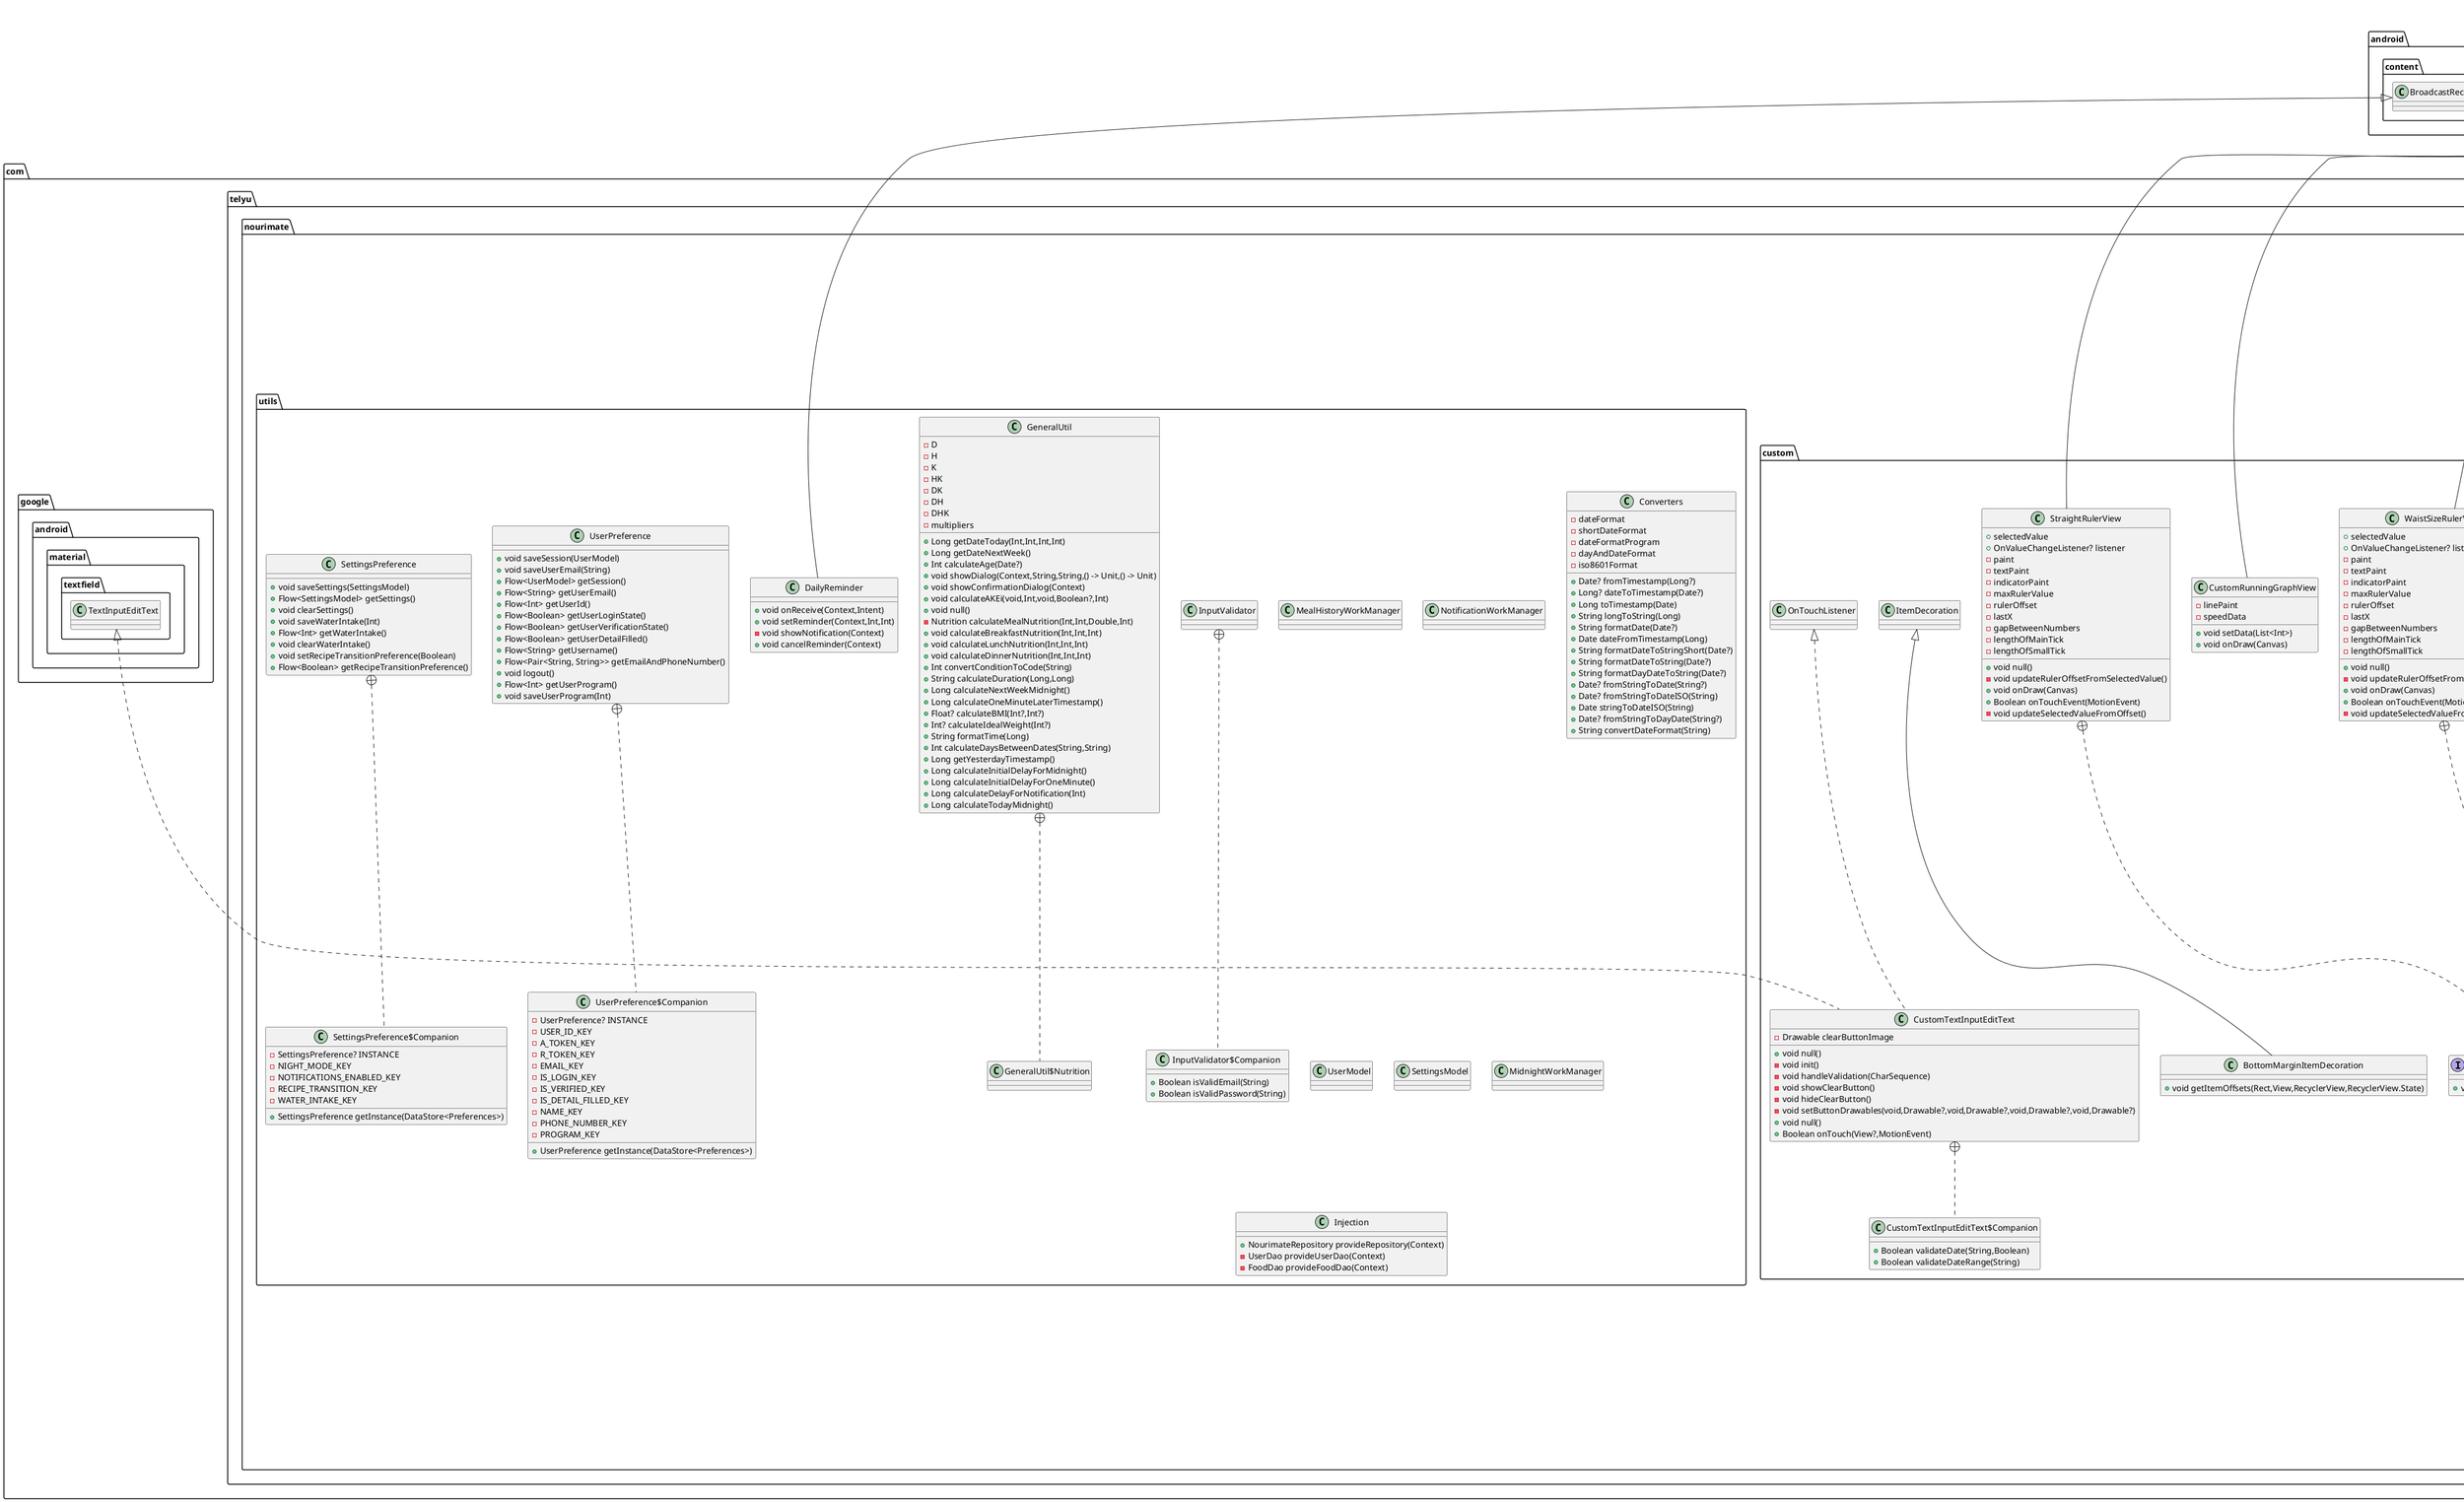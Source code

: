 @startuml
class com.telyu.nourimate.data.remote.response.SignupResponse {
}
class com.telyu.nourimate.utils.MealHistoryWorkManager {
}
class com.telyu.nourimate.fragments.ChangePasswordDialogFragment$Companion {
+ ChangePasswordDialogFragment newInstance()
}

class com.telyu.nourimate.fragments.ChangePasswordDialogFragment {
- FragmentChangePasswordDialogBinding? _binding
-  binding
+ View onCreateView(LayoutInflater,ViewGroup?,Bundle?)
+ void onStart()
- void setWidthPercent(Int)
+ void onDestroyView()
}


class com.telyu.nourimate.data.local.db.UserDatabase$Companion {
- UserDatabase? INSTANCE
+ UserDatabase getInstance(Context)
}


abstract class com.telyu.nourimate.data.local.db.UserDatabase {
+ UserDao userDao()
}

class com.telyu.nourimate.utils.NotificationWorkManager {
}
class com.telyu.nourimate.data.remote.response.GoogleSigninStep2Response {
}
class com.telyu.nourimate.viewmodels.EditProfileViewModel {
- LiveData<Int> userId
- LiveData<Detail> userDetails
- LiveData<Result<NourimateRepository.ListOfIds>> recommendationData
+ LiveData<List<Recommendation>> recommendationsLiveData
+ void null()
- void mapFetchedIdsToRecommendationEntity(void,List<Int>,void,List<Int>,void,List<Int>,void,Int)
+ void null()
+ void null()
+ void insertDetail(void,Int,void,Date?,void,Int,void,Int,void,Int,void,String,void,String,void,String,void,Float)
+ void null()
+ void insertRecommendations(List<Recommendation>)
+ void insertWeightTrack(void,Int,void,Int,void,Date?,void,Date?,void,Int,void,Int,void,Date)
+ void null()
+ void insertInitialWeightEntry(Int,Date)
+ void insertDetailToBackend(void,String,void,Int,void,Int,void,Int,void,String,void,String,void,String)
+ void null()
}


interface com.telyu.nourimate.custom.WaistSizeRulerView$OnValueChangeListener {
+ void onValueChanged(Float)
}

class com.telyu.nourimate.custom.WaistSizeRulerView {
+  selectedValue
+ OnValueChangeListener? listener
-  paint
-  textPaint
-  indicatorPaint
-  maxRulerValue
-  rulerOffset
-  lastX
-  gapBetweenNumbers
-  lengthOfMainTick
-  lengthOfSmallTick
+ void null()
- void updateRulerOffsetFromSelectedValue()
+ void onDraw(Canvas)
+ Boolean onTouchEvent(MotionEvent)
- void updateSelectedValueFromOffset()
}


class com.telyu.nourimate.fragments.InfoNutritionDialogFragment$Companion {
+ InfoNutritionDialogFragment newInstance(String,HomeFragment.UserNutritionStatus)
}

class com.telyu.nourimate.fragments.InfoNutritionDialogFragment {
- FragmentInfoNutritionDialogBinding? _binding
-  binding
+ View onCreateView(LayoutInflater,ViewGroup?,Bundle?)
+ void onStart()
- void displayNutrientMessages(String?,HomeFragment.UserNutritionStatus?)
- void setWidthPercent(Int)
+ void onDestroyView()
}


class com.telyu.nourimate.utils.InputValidator$Companion {
+ Boolean isValidEmail(String)
+ Boolean isValidPassword(String)
}

class com.telyu.nourimate.utils.InputValidator {
}
class com.telyu.nourimate.custom.MonthViewFragment {
- ((Int) -> Unit)? listener
- FragmentMonthViewBinding? _binding
-  binding
+ void setOnMonthSelectedListener((Int) -> Unit)
+ void onStart()
+ void onCreateView(void,LayoutInflater,ViewGroup?,void,Bundle?)
+ void null()
+ void onViewCreated(View,Bundle?)
+ void onDestroyView()
}


class com.telyu.nourimate.custom.CustomTextInputEditText$Companion {
+ Boolean validateDate(String,Boolean)
+ Boolean validateDateRange(String)
}

class com.telyu.nourimate.custom.CustomTextInputEditText {
- Drawable clearButtonImage
+ void null()
- void init()
- void handleValidation(CharSequence)
- void showClearButton()
- void hideClearButton()
- void setButtonDrawables(void,Drawable?,void,Drawable?,void,Drawable?,void,Drawable?)
+ void null()
+ Boolean onTouch(View?,MotionEvent)
}


class com.telyu.nourimate.viewmodels.VerificationViewModel {
+ void sendEmailVerification()
+ void sendPhoneVerification()
+ void verifyEmail(String)
+ void verifyPhone(String)
}

class com.telyu.nourimate.data.local.models.NutritionSum {
}
class com.telyu.nourimate.fragments.ProgramEmptyFragment {
- FragmentProgramEmptyBinding binding
+ View onCreateView(LayoutInflater,ViewGroup?,Bundle?)
+ void onViewCreated(View,Bundle?)
- void setStatusBarColor(Int)
}


class com.telyu.nourimate.viewmodels.ProfileViewModel {
-  userId
-  _username
+ LiveData<String> username
+ LiveData<Float> BMI
+ LiveData<String> profpic
+ void getUsername()
+ void onSignOutButtonClick()
+ void logout()
}


class com.telyu.nourimate.activities.RecipeDetailActivity {
- LayoutRecipeHomeBinding binding
- RecipeDetailViewModel viewModel
+ void onCreate(Bundle?)
- void initializeUI()
- void setStatusBarColor(Int)
- void fetchRecipeDetails(Int)
- RecipeDetailViewModel obtainViewModel(AppCompatActivity)
}


class com.telyu.nourimate.adapter.recipe.RecipeAdapter2 {
}
class com.telyu.nourimate.adapter.recipe.Recipe2ViewHolder {
}
class com.telyu.nourimate.adapter.recipe.Recipe2DiffCallback {
+ Boolean areItemsTheSame(CombinedRecipe,CombinedRecipe)
+ Boolean areContentsTheSame(CombinedRecipe,CombinedRecipe)
}

class com.telyu.nourimate.adapter.recipe.CombinedRecipe {
}
class com.telyu.nourimate.viewmodels.HomeViewModel {
-  _greetingMessage
+ LiveData<String> greetingMessage
-  _ongoingProgram
+ LiveData<String> ongoingProgram
+  sleepTime
+  wakeUpTime
-  _waterIntake
+ LiveData<Int> waterIntake
-  _currentGlass
+ LiveData<Int> currentGlass
-  usersId
+ LiveData<Pair<String, String>> userOngoingProgramAndMessage
+ LiveData<Float> userBMI
+ LiveData<Pair<Int?, Int?>> currentValues
+ LiveData<Pair<Int?, Int?>> idealValues
-  _selectedMealTime
+ LiveData<Int> selectedMealTime
-  _breakfastCalories
+ LiveData<Int> breakfastCalories
-  _lunchCalories
+ LiveData<Int> lunchCalories
-  _dinnerCalories
+ LiveData<Int> dinnerCalories
- LiveData<Detail> userDetails
-  _nutritionSums
+ LiveData<NutritionSum> nutritionSums
+ LiveData<List<Int>> maxNutritionLiveData
+ LiveData<List<Int>> caloriesPerMealtime
+  nutritionPercentage
-  _breakfastCount
+ LiveData<Int> breakfastCount
-  _lunchCount
+ LiveData<Int> lunchCount
-  _dinnerCount
+ LiveData<Int> dinnerCount
-  userId
-  _username
+ LiveData<String> username
+ LiveData<String> profpic
+ void addWater(Int)
+ void setCurrentGlass(Int)
- void updateGreetingMessage()
+ void selectMealTime(Int)
+ LiveData<List<Recipe>> getSelectedRecipesByMealType(Int)
+ void getCaloriesByMealType(Int)
+ void getNutritionSums()
+ void getSelectedRecipeCountUsingMealType(Int)
+ void addRecipeToMealHistory()
+ void getUsername()
+ void deselectSelectedRecipes()
}


abstract class com.telyu.nourimate.adapter.history.RecipeHistoryAdapter$BaseViewHolder {
}
class com.telyu.nourimate.adapter.history.RecipeHistoryAdapter$ParentViewHolder {
+ void bind(RecipeHistoryData)
}

class com.telyu.nourimate.adapter.history.RecipeHistoryAdapter$ChildViewHolder {
+ void bind(RecipeHistoryData)
}

class com.telyu.nourimate.adapter.history.RecipeHistoryAdapter$Companion {
-  viewTypeParent
-  viewTypeChildren
}

class com.telyu.nourimate.adapter.history.RecipeHistoryAdapter {
+ Int getItemViewType(Int)
+ BaseViewHolder onCreateViewHolder(ViewGroup,Int)
+ void null()
+ void onBindViewHolder(BaseViewHolder,Int)
+ void null()
}

class com.telyu.nourimate.adapter.history.DiffUtilCallback {
+ void areItemsTheSame(void,RecipeHistoryData,void,RecipeHistoryData)
+ void null()
+ void areContentsTheSame(void,RecipeHistoryData,void,RecipeHistoryData)
}

class com.telyu.nourimate.fragments.RecipeFragment {
- FragmentRecipeBinding binding
-  weeklyRecipeAdapter
- RecipeAdapter2 breakfastRecipeAdapter
- RecipeAdapter2 lunchRecipeAdapter
- RecipeAdapter2 dinnerRecipeAdapter
-  isRecipesForSearchInserted
-  viewModel
+ void onCreateView(void,LayoutInflater,ViewGroup?,void,Bundle?)
+ void null()
+ void onViewCreated(View,Bundle?)
- void setupFoodMessageVisibility()
- void animateAddToCart(View,String)
- void setStatusBarColor(Int)
- void setupRecyclerViewAdapter()
- void toggleSelection(CombinedRecipe)
- void setupRecyclerView()
- void selectMealType()
- void selectMealTime()
- void updateRecyclerViewVisibility(String)
- void showDailyRecyclerViewsBasedOnMealType()
- void hideAllDailyRecyclerViews()
- void showPopupMenu()
- void setupSearchBarAndSearchView()
- void setupDraggableSelectedItem()
- void displayUserNameAndProfpic()
- String truncateUserName(String,Int,Int)
- void displayImage()
- void createRecommendationsForAllRecipes()
}


class com.telyu.nourimate.custom.CustomRunningGraphView {
-  linePaint
-  speedData
+ void setData(List<Int>)
+ void onDraw(Canvas)
}


interface com.telyu.nourimate.data.local.dao.FoodDao {
+ List<Recipe> getRecipeByName(String)
+ void insertRecipe(Recipe)
+ void insertRecommendation(Recommendation)
+ void insertRecommendations(List<Recommendation>)
+ void insertRecipeHistory(RecipeHistory)
+ void insertRecipeHistories(List<RecipeHistory>)
+ LiveData<List<Recipe>> getRecipesByMealType(Int,Int)
+ LiveData<List<Recipe>> getAllRecipesByMealType(Int)
+ LiveData<List<Recipe>> getAllRecipes()
+ Recommendation? getRecommendationByRecipeAndMealId(Int,Int)
+ LiveData<List<Recommendation>> getRecommendationsByMealIdSortedAscending(Int,Int)
+ LiveData<List<Recommendation>> getAllRecommendationByDate()
+ LiveData<List<Int>> getAllSelectedRecommendationIdsByMealId(Int)
+ LiveData<List<Int>> getAllConfirmedRecommendationIdsByMealId(Int)
+ LiveData<List<Recipe>> getRecipesByRecommendationIds(List<Int>)
+ void updateRecommendation(Recommendation)
+ void getRecommendationByRecipeIdAndMealType(void,Int,void,Int)
+ LiveData<Int> getSelectedRecipeCount()
+ LiveData<Int> getSelectedRecipeCountByMealType(Int)
+ LiveData<List<String>> getAllRecipeNames()
+ Int? getRecipeIdByName(String)
+ Int getTotalCaloriesByMealType(Int,Int)
+ Int getSelectedRecipeCountUsingMealType(Int,Int)
+ NutritionSum getNutritionSums(Int)
+ NutritionSum getNutritionSumsInBasketAndHomePerMealType(Int)
+ void updateSelectedRecommendationsPerMealType(Int)
+ void changeRecommendationFromConsumedToExpired()
+ LiveData<List<Recipe>> getConsumedRecipesByMealType(Int)
+ LiveData<List<RecipeHistory>> getRecipeHistorySortedAscending(Int)
+ List<RecipeHistory> getRecipeHistoryById(Int)
+ Int getTotalCaloriesByMealTypeHistory(Int,Int)
+ NutritionSum getNutritionSumsForHistory(Int)
+ LiveData<List<Recipe>> getSelectedRecipesByMealType(Int)
+ Recipe getRecipeDetailByRecipeId(Int)
+ List<Recipe> getAllRecipe()
+ List<Recommendation> getAllInactiveRecommendations()
+ List<Int> getRecipeIdsByMealType(Int)
+ Recommendation? getRecommendationById(Int)
+ LiveData<List<Recommendation>> getRecommendationsByUserId(Int)
+ List<Recipe> getRecipesByNameAndMealType(String,Int)
+ List<Recommendation> getRecommendationsByMealId(Int)
+ List<Int> getAllSelectedRecipeIds()
+ void deselectSelectedRecipes()
+ Int checkIfRecipeDatabaseIsFilled()
+ Int checkIfRecommendationDatabaseIsFilled()
+ void deleteRecipeHistories()
+ void deleteCurrentRecommendations(Int)
+ void deleteMealHistoriesById(Int)
}

class com.telyu.nourimate.data.remote.response.GetUserDetailResponse {
}
class DialogUtils {
+ void setWidthPercent(Int)
+ void setFullScreen()
}

class com.telyu.nourimate.fragments.LogoutDialogFragment {
- FragmentLogoutDialogBinding? _binding
-  binding
-  viewModel
+ Dialog onCreateDialog(Bundle?)
+ void onStart()
- void setWidthPercent(Int)
+ void onDestroyView()
}


class com.telyu.nourimate.utils.GeneralUtil$Nutrition {
}
class com.telyu.nourimate.utils.GeneralUtil {
-  D
-  H
-  K
-  HK
-  DK
-  DH
-  DHK
-  multipliers
+ Long getDateToday(Int,Int,Int,Int)
+ Long getDateNextWeek()
+ Int calculateAge(Date?)
+ void showDialog(Context,String,String,() -> Unit,() -> Unit)
+ void showConfirmationDialog(Context)
+ void calculateAKEi(void,Int,void,Boolean?,Int)
+ void null()
- Nutrition calculateMealNutrition(Int,Int,Double,Int)
+ void calculateBreakfastNutrition(Int,Int,Int)
+ void calculateLunchNutrition(Int,Int,Int)
+ void calculateDinnerNutrition(Int,Int,Int)
+ Int convertConditionToCode(String)
+ String calculateDuration(Long,Long)
+ Long calculateNextWeekMidnight()
+ Long calculateOneMinuteLaterTimestamp()
+ Float? calculateBMI(Int?,Int?)
+ Int? calculateIdealWeight(Int?)
+ String formatTime(Long)
+ Int calculateDaysBetweenDates(String,String)
+ Long getYesterdayTimestamp()
+ Long calculateInitialDelayForMidnight()
+ Long calculateInitialDelayForOneMinute()
+ Long calculateDelayForNotification(Int)
+ Long calculateTodayMidnight()
}


class com.telyu.nourimate.custom.RecipeDialogMeal {
- PopupLayoutMealBinding binding
-  recipeAdapter
+ Int selectedMeal
-  viewModel
+ void onCreateView(void,LayoutInflater,void,ViewGroup?,void,Bundle?)
+ void null()
+ void onActivityCreated(Bundle?)
+ void onViewCreated(View,Bundle?)
+ void dialogOnAddClick(Recipe)
- void getRecipeCountByMealType(Int)
- void setMealType(Int)
- void showThirdDialog(Int)
- void observeIfNutritionExceeds()
- void showMealSelectConfirmationDialog()
- void showNutritionExceededDialog(Context)
}


class com.telyu.nourimate.data.local.models.Profpic {
}
class com.telyu.nourimate.fragments.MealHistoryFragment {
- FragmentMealHistoryBinding binding
-  adapter
-  viewModel
+ View onCreateView(LayoutInflater,ViewGroup?,Bundle?)
+ void onViewCreated(View,Bundle?)
- void setStatusBarColor(Int)
- void setupRecyclerView()
- void setupProgramNameAndDate()
}


class com.telyu.nourimate.activities.ForgotPassword1Activity {
- ActivityForgotPassword1Binding binding
- ForgotPasswordViewModel viewModel
+ void onCreate(Bundle?)
- void setStatusBarColor(Int)
- void setupButton()
- void setupTextWatchers()
- void checkAllInputsValid()
- void disableNextButton()
- void enableNextButton()
- void openForgotPasswordPage()
- void openChangePasswordPage()
- ForgotPasswordViewModel obtainViewModel(AppCompatActivity)
}


class com.telyu.nourimate.custom.RecipeDialog {
- PopupLayoutBinding binding
-  viewModel
+ void onCreateView(void,LayoutInflater,void,ViewGroup?,void,Bundle?)
+ void null()
+ void onViewCreated(View,Bundle?)
+ void onActivityCreated(Bundle?)
- void getRecipeCount()
- void setupMealButtons()
- void showSecondDialog(Int)
}


class com.telyu.nourimate.custom.WeightChartView {
-  linePaint
-  strokePaint
-  fillPaint
-  textPaint
-  datePaint
-  lineBluePaint
-  textBackgroundPaint
-  path
-  horizontalPadding
-  verticalPadding
-  weights
-  dates
+ void setWeights(List<Int>)
+ void setDates(List<String>)
+ void onDraw(Canvas)
- void prepareAndDrawPath(Canvas)
- void drawInteractiveElements(Canvas)
}


class com.telyu.nourimate.viewmodels.AccountViewModel {
+ LiveData<Pair<String, String>> emailAndPhoneNumber
}

class com.telyu.nourimate.data.local.models.Recipe {
}
class com.telyu.nourimate.adapter.date.DateAdapter {
}
class com.telyu.nourimate.adapter.date.ViewHolder {
+ View root
}

interface com.telyu.nourimate.custom.CustomDatePickerFragment$DatePickerDialogListener {
+ void onDateSet(Int,Int,Int)
}

class com.telyu.nourimate.custom.CustomDatePickerFragment {
- FragmentCustomDatePickerBinding? _binding
-  binding
- DatePickerDialogListener? listener
-  monthsArray
- Int displayedMonth
- Int displayedYear
- Int selectedYear
- Int selectedMonth
- Int selectedDayOfMonth
-  dates
+ void setDatePickerDialogListener(DatePickerDialogListener)
+ void onCreateView(void,LayoutInflater,ViewGroup?,void,Bundle?)
+ void null()
+ void onStart()
+ void onResume()
- void setInitialDateTo20YearsAgo()
- void updateCalendar(Int,Int)
- void setDateTo20YearsAgo()
- Int calculateAge(Date)
- void navigateMonth(Int)
- void changeYear(Int)
+ List<DateItem> generateDatesForMonth(Int,Int)
+ void onDestroyView()
}


interface com.telyu.nourimate.data.remote.retrofit.ApiService {
+ void signup(void)
+ void signin(void)
+ void googleSigninToken(void)
+ void sendGoogleSigninVerification(void)
+ void sendEmailVerification(void)
+ void verifyEmail(void)
+ void sendPhoneVerification(void)
+ void verifyPhone(void)
+ void sendForgotPassword(void)
+ void resetPassword(void)
+ void changePassword(void)
+ void changePhoneNumber(void)
+ GetUserDetailResponse getDetailUser(Int)
+ void insertDetailUser(void)
+ void createNewProgram(void)
+ List<GetAllUserProgramResponse> getAllUserProgram()
+ void createNewMealHistory(void)
+ GetAllUserMealHistoryResponse getAllUserMealHistory()
+ void createNewHistory(void)
+ GetAllHistoryResponse getAllUserHistory()
}

class com.telyu.nourimate.data.remote.retrofit.SignupRequest {
}
class com.telyu.nourimate.data.remote.retrofit.SigninRequest {
}
class com.telyu.nourimate.data.remote.retrofit.SendEmailVerificationRequest {
}
class com.telyu.nourimate.data.remote.retrofit.EmailVerificationRequest {
}
class com.telyu.nourimate.data.remote.retrofit.SendPhoneVerificationRequest {
}
class com.telyu.nourimate.data.remote.retrofit.PhoneVerificationRequest {
}
class com.telyu.nourimate.data.remote.retrofit.InsertDetailUserRequest {
}
class com.telyu.nourimate.data.remote.retrofit.SendForgotPasswordRequest {
}
class com.telyu.nourimate.data.remote.retrofit.ResetPasswordRequest {
}
class com.telyu.nourimate.data.remote.retrofit.ChangePasswordRequest {
}
class com.telyu.nourimate.data.remote.retrofit.GoogleSigninTokenRequest {
}
class com.telyu.nourimate.data.remote.retrofit.SendGoogleSigninVerificationRequest {
}
class com.telyu.nourimate.data.remote.retrofit.ChangePhoneNumberRequest {
}
class com.telyu.nourimate.data.remote.retrofit.CreateNewProgramRequest {
}
class com.telyu.nourimate.data.remote.retrofit.CreateNewMealHistoryRequest {
}
class com.telyu.nourimate.data.remote.retrofit.CreateNewHistoryRequest {
}
class com.telyu.nourimate.viewmodels.LoginViewModel {
+ LiveData<Boolean> isUserVerified
+ LiveData<Boolean> isDetailFilled
+ void loginBackend(String,String)
+ void checkUserExists()
+ void checkWeightTrackExists()
+ void checkMealHistoryExists()
+ void checkHistoryExists()
+ void saveSession(UserModel)
+ void googleSignIn(String)
+ void logout()
}


interface com.telyu.nourimate.custom.WeightRulerView$OnValueChangeListener {
+ void onValueChanged(Float)
}

class com.telyu.nourimate.custom.WeightRulerView {
+  selectedValue
+ OnValueChangeListener? listener
-  paint
-  textPaint
-  indicatorPaint
-  maxRulerValue
-  rulerOffset
-  lastX
-  gapBetweenNumbers
-  lengthOfMainTick
-  lengthOfSmallTick
+ void null()
- void updateRulerOffsetFromSelectedValue()
+ void onDraw(Canvas)
+ Boolean onTouchEvent(MotionEvent)
- void updateSelectedValueFromOffset()
}


interface com.telyu.nourimate.custom.CustomDateStartProgramFragment$DateStartProgramDialogListener {
+ void onDateSet(Int,Int,Int)
}

class com.telyu.nourimate.custom.CustomDateStartProgramFragment {
- FragmentCustomDateStartProgramBinding? _binding
-  binding
- DateStartProgramDialogListener? listener
-  monthsArray
- Int displayedMonth
- Int displayedYear
- Int selectedYear
- Int selectedMonth
- Int selectedDayOfMonth
-  dates
+ void setDateStartProgramDialogListener(DateStartProgramDialogListener)
+ void onCreateView(void,LayoutInflater,ViewGroup?,void,Bundle?)
+ void null()
+ void onStart()
+ void onResume()
- void updateCalendar(Int,Int)
- void navigateMonth(Int)
- void changeYear(Int)
+ void onDateSelected(Int,Int,Int)
+ List<DateItem> generateDatesForMonth(Int,Int)
+ void onDestroyView()
}


class com.telyu.nourimate.data.local.models.RecommendationRecipe$RecipeItem {
}
class com.telyu.nourimate.data.local.models.RecommendationRecipe$RecommendationItem {
}
class com.telyu.nourimate.data.local.models.RecommendationRecipe {
}
class com.telyu.nourimate.data.remote.response.InsertUserDetailResponse {
}
class com.telyu.nourimate.utils.Converters {
-  dateFormat
-  shortDateFormat
-  dateFormatProgram
-  dayAndDateFormat
-  iso8601Format
+ Date? fromTimestamp(Long?)
+ Long? dateToTimestamp(Date?)
+ Long toTimestamp(Date)
+ String longToString(Long)
+ String formatDate(Date?)
+ Date dateFromTimestamp(Long)
+ String formatDateToStringShort(Date?)
+ String formatDateToString(Date?)
+ String formatDayDateToString(Date?)
+ Date? fromStringToDate(String?)
+ Date? fromStringToDateISO(String)
+ Date stringToDateISO(String)
+ Date? fromStringToDayDate(String?)
+ String convertDateFormat(String)
}


class com.telyu.nourimate.fragments.ChangePasswordProfileFragment$Companion {
+ ChangePasswordProfileFragment newInstance()
}

class com.telyu.nourimate.fragments.ChangePasswordProfileFragment {
- FragmentChangePasswordProfileBinding? _binding
-  binding
-  viewModel
+ View onCreateView(LayoutInflater,ViewGroup?,Bundle?)
- void changePhoneNumber()
+ void onStart()
- void setWidthPercent(Int)
+ void onDestroyView()
- void showLoading(Boolean)
}


class com.telyu.nourimate.custom.DateItem {
}
class com.telyu.nourimate.activities.DebugActivity {
-  detailAlvin
-  detailRatika
-  detailRionov
-  mealHistoryAlvin
-  mealHistoryRatika
-  mealHistoryRionov
-  historyAlvin
-  historyRatika
-  historyRionov
-  programAlvin
-  programRatika
-  programRionov
-  grafikAlvin
-  grafikRatika
-  grafikRionov
+ void onCreate(Bundle?)
}


class com.telyu.nourimate.activities.EditProfileActivity {
- ActivityEditProfileBinding binding
- EditProfileViewModel viewModel
+ void onCreate(Bundle?)
- void setStatusBarColor(Int)
- void insertUserDetailsToLocalAndBackend()
- void insertProgram()
- void fetchDataFromMachineLearning()
- void showDatePickerDialog()
- void showDateRangePicker()
- String formatDate(Date)
- void showWeightRulerPickerDialog(Float)
- void showStraightRulerPickerDialog(Float)
- void showWaistRulerPickerDialog(Float)
- void showAllergiesDialog()
- void showDiseasesDialog()
- void setupClickListeners()
- void setClickListener(EditText,() -> Unit)
- void setupSpinner()
- void enableSelectButtonIfReady()
- EditProfileViewModel obtainViewModel(AppCompatActivity)
}


class com.telyu.nourimate.data.remote.response.GoogleSigninStep1Response {
}
class com.telyu.nourimate.data.local.models.SleepSegmentEventEntity {
}
class com.telyu.nourimate.activities.VerificationCode2Activity {
- ActivityVerificationCode2Binding binding
- VerificationViewModel viewModel
+ void onCreate(Bundle?)
- void setStatusBarColor(Int)
- void navigateToProfile()
- void navigateToNavBar()
- void openVerification1Page()
- void navigateToPasswordPopupPage()
- void showLoading(Boolean)
- VerificationViewModel obtainViewModel(AppCompatActivity)
}


class com.telyu.nourimate.fragments.ProgramFilledFragment {
- FragmentProgramFilledBinding binding
-  viewModel
+ View onCreateView(LayoutInflater,ViewGroup?,Bundle?)
- void setStatusBarColor(Int)
+ void onViewCreated(View,Bundle?)
- void setupMealHistoryObservationForBackend(Context)
- void setupMealHistory()
- void setMealClickListener(View,Int)
- void displayMealHistoryFragment()
- void setupMealtimeCalories()
- void setupCurrentAndStartWeight()
- void setupStartingWeight()
- void setupInputCurrentWeight()
- void setupInputCurrentWeightButton()
- void showWeightLimitDialog()
- void setupWeightEntryObservation()
- void setupWeeklyWeightInput()
- void startCountdown(Long)
- void showWeightRulerPickerDialog(Float)
}


class com.telyu.nourimate.viewmodels.SettingViewModel {
+ void saveSettingsPreferences(SettingsModel)
+ Flow<SettingsModel> getSettingsPreferences()
}

class com.telyu.nourimate.fragments.HistoryFragment {
- FragmentHistoryBinding binding
-  adapter
-  viewModel
+ void onCreateView(void,LayoutInflater,ViewGroup?,void,Bundle?)
+ void null()
+ void onViewCreated(View,Bundle?)
- void setStatusBarColor(Int)
- void setupRecyclerView()
}


class com.telyu.nourimate.utils.DailyReminder {
+ void onReceive(Context,Intent)
+ void setReminder(Context,Int,Int)
- void showNotification(Context)
+ void cancelReminder(Context)
}

class com.telyu.nourimate.fragments.FaqFragment {
- FragmentFaqBinding? _binding
-  binding
+ void onCreateView(void,LayoutInflater,ViewGroup?,void,Bundle?)
+ void null()
+ void onViewCreated(View,Bundle?)
- void setStatusBarColor(Int)
+ void onDestroyView()
}


class com.telyu.nourimate.data.local.models.RecipeHistory {
}
class com.telyu.nourimate.fragments.ProfileFragment$Companion {
-  REQUEST_IMAGE_CAPTURE
-  REQUEST_PICK_IMAGE
+  EDIT_PROFILE_PIC_REQUEST
}

class com.telyu.nourimate.fragments.ProfileFragment {
- FragmentProfileBinding binding
-  continueAnimating
-  viewModel
+ void onCreateView(void,LayoutInflater,ViewGroup?,void,Bundle?)
+ void null()
+ void onViewCreated(View,Bundle?)
- void setStatusBarColor(Int)
- void showImageSourceDialog()
- void launchCamera()
- void launchGallery()
+ void onActivityResult(Int,Int,Intent?)
- void openEditProfpicActivity(Uri)
- void showLogoutConfirmationDialog()
- Int getBmiBackgroundResource(Int)
- void mapBMIAndName()
- String truncateUserName(String,Int,Int)
- void displayImage()
- void setupButtons()
+ void simulateButtonClickAnimation()
}


class com.telyu.nourimate.data.remote.response.RecommendationResponse {
}
class com.telyu.nourimate.data.remote.response.MakanMalamItem {
}
class com.telyu.nourimate.data.remote.response.MakanSiangItem {
}
class com.telyu.nourimate.data.remote.response.SarapanItem {
}
abstract class com.telyu.nourimate.adapter.recipe.RecommendationRecipeAdapter$BaseViewHolder {
}
class com.telyu.nourimate.adapter.recipe.RecommendationRecipeAdapter$ParentViewHolder {
+ void bind(RecommendationRecipe)
}

class com.telyu.nourimate.adapter.recipe.RecommendationRecipeAdapter$ChildViewHolder {
+ void bind(RecommendationRecipe)
}

class com.telyu.nourimate.adapter.recipe.RecommendationRecipeAdapter$Companion {
-  viewTypeParent
-  viewTypeChildren
}

class com.telyu.nourimate.adapter.recipe.RecommendationRecipeAdapter {
+ Int getItemViewType(Int)
+ BaseViewHolder onCreateViewHolder(ViewGroup,Int)
+ void null()
+ void onBindViewHolder(BaseViewHolder,Int)
+ void null()
}

class com.telyu.nourimate.adapter.recipe.DiffUtilCallback {
+ void areItemsTheSame(void,RecommendationRecipe,void,RecommendationRecipe)
+ void null()
+ void areContentsTheSame(void,RecommendationRecipe,void,RecommendationRecipe)
}

class com.telyu.nourimate.activities.ForgotPassword2Activity {
- ActivityForgotPassword2Binding binding
+ void onCreate(Bundle?)
- void setStatusBarColor(Int)
- void setupButton()
- void setupTextWatchers()
- void checkAllInputsValid()
- void disableNextButton()
- void enableNextButton()
- void openForgotPasswordPage()
- void openChangePasswordPage()
}


class com.telyu.nourimate.fragments.CommunityFragment {
- FragmentCommunityBinding? _binding
-  binding
+ void onCreateView(void,LayoutInflater,ViewGroup?,void,Bundle?)
+ void null()
+ void onViewCreated(View,Bundle?)
- void setStatusBarColor(Int)
+ void onDestroyView()
}


class com.telyu.nourimate.utils.UserPreference$Companion {
- UserPreference? INSTANCE
-  USER_ID_KEY
-  A_TOKEN_KEY
-  R_TOKEN_KEY
-  EMAIL_KEY
-  IS_LOGIN_KEY
-  IS_VERIFIED_KEY
-  IS_DETAIL_FILLED_KEY
-  NAME_KEY
-  PHONE_NUMBER_KEY
-  PROGRAM_KEY
+ UserPreference getInstance(DataStore<Preferences>)
}


class com.telyu.nourimate.utils.UserPreference {
+ void saveSession(UserModel)
+ void saveUserEmail(String)
+ Flow<UserModel> getSession()
+ Flow<String> getUserEmail()
+ Flow<Int> getUserId()
+ Flow<Boolean> getUserLoginState()
+ Flow<Boolean> getUserVerificationState()
+ Flow<Boolean> getUserDetailFilled()
+ Flow<String> getUsername()
+ Flow<Pair<String, String>> getEmailAndPhoneNumber()
+ void logout()
+ Flow<Int> getUserProgram()
+ void saveUserProgram(Int)
}

class com.telyu.nourimate.utils.UserModel {
}
class com.telyu.nourimate.fragments.HomeMealHistoryFragment {
- LayoutRecipeHistoryHomeBinding binding
-  adapter
-  viewModel
+ void onCreateView(void,LayoutInflater,ViewGroup?,void,Bundle?)
+ void null()
+ void onViewCreated(View,Bundle?)
- void setStatusBarColor(Int)
- void setupRecyclerView()
}


class com.telyu.nourimate.activities.TransitionProgramActivity {
- ActivityTransitionProgramBinding binding
- TransitionProgramViewModel viewModel
+ void onCreate(Bundle?)
- void setupHistoryData()
- void setStatusBarColor(Int)
- TransitionProgramViewModel obtainViewModel(AppCompatActivity)
}


class com.telyu.nourimate.data.remote.response.SendEmailVerificationResponse {
}
class com.telyu.nourimate.activities.VerificationCode3Activity {
- ActivityVerificationCode3Binding binding
- VerificationViewModel viewModel
+ void onCreate(Bundle?)
- void setStatusBarColor(Int)
- void navigateToProfile()
- void navigateToNavBar()
- void openVerification1Page()
- void navigateToPasswordPopupPage()
- void showLoading(Boolean)
- VerificationViewModel obtainViewModel(AppCompatActivity)
}


enum com.telyu.nourimate.fragments.HomeFragment$UserNutritionStatus {
}
enum com.telyu.nourimate.fragments.HomeFragment$WaterIntakeStatus {
}
class com.telyu.nourimate.fragments.HomeFragment {
- FragmentHomeBinding binding
-  continueAnimating
-  viewModel
-  nutrientStatusMap
+ void onCreateView(void,LayoutInflater,ViewGroup?,void,Bundle?)
+ void null()
+ void onViewCreated(View,Bundle?)
- void insertSelectedRecipesToMealHistory()
- void bindBMI()
- void bindIdealWeightAndSize()
- void setupBMIListener()
- void observeMealCalories()
- void setupMealCalories()
- void setupMealCount()
- void setupNutritionNeeds()
- void updateNutritionDisplay(NutritionSum)
- String getCurrentMealTime()
- UserNutritionStatus checkNutrientStatus(Int,Int)
- WaterIntakeStatus checkWaterIntakeStatus(Int)
- void updateButton(ImageView,String,Int,Int)
- void setupInfoButtonListeners()
- void setupInfoButtonState(NutritionSum)
- void showNutritionDialog(String)
- void setupMealHistory()
- void setMealClickListener(View,Int)
- void displayMealHistoryFragment()
- void setupGlassUI()
- void subscribeGlassUI()
- void updateGlassesUI(Int)
- void displayProfpic()
- String truncateUserName(String,Int,Int)
- void setStatusBarColor(Int)
- void scrollToView(Int)
+ void simulateButtonClickAnimation(Int)
}


class com.telyu.nourimate.data.local.models.Recommendation {
}
class com.telyu.nourimate.data.remote.response.GoogleSigninStep3Response {
}
class com.telyu.nourimate.data.remote.response.Userr {
}
class com.telyu.nourimate.utils.SettingsPreference$Companion {
- SettingsPreference? INSTANCE
-  NIGHT_MODE_KEY
-  NOTIFICATIONS_ENABLED_KEY
-  RECIPE_TRANSITION_KEY
-  WATER_INTAKE_KEY
+ SettingsPreference getInstance(DataStore<Preferences>)
}


class com.telyu.nourimate.utils.SettingsPreference {
+ void saveSettings(SettingsModel)
+ Flow<SettingsModel> getSettings()
+ void clearSettings()
+ void saveWaterIntake(Int)
+ Flow<Int> getWaterIntake()
+ void clearWaterIntake()
+ void setRecipeTransitionPreference(Boolean)
+ Flow<Boolean> getRecipeTransitionPreference()
}

class com.telyu.nourimate.utils.SettingsModel {
}
class com.telyu.nourimate.data.remote.retrofit.ApiConfig$Companion {
+ ApiService getApiService(Context)
}

class com.telyu.nourimate.data.remote.retrofit.ApiConfig {
}
class com.telyu.nourimate.data.remote.retrofit.ApiConfig2$Companion {
+ ApiService2 getApiService()
}

class com.telyu.nourimate.data.remote.retrofit.ApiConfig2 {
}
class com.telyu.nourimate.data.local.FakeFoodData$Recipe {
}
class com.telyu.nourimate.data.local.FakeFoodData$Recommendation {
}
class com.telyu.nourimate.data.local.FakeFoodData {
+  recipes
+  weightEntries
+  recommendations
}

class com.telyu.nourimate.data.remote.Result$Success {
}
class com.telyu.nourimate.data.remote.Result$Error {
}
class com.telyu.nourimate.data.remote.Result$Loading {
}
class com.telyu.nourimate.data.remote.Result {
}
class com.telyu.nourimate.data.local.db.null {
}
class com.telyu.nourimate.data.local.db.null {
}
class com.telyu.nourimate.data.local.db.null {
}
class com.telyu.nourimate.data.local.db.FoodDatabase$Companion {
- FoodDatabase? INSTANCE
+ FoodDatabase getInstance(Context)
}


abstract class com.telyu.nourimate.data.local.db.FoodDatabase {
+ FoodDao foodDao()
}

interface com.telyu.nourimate.data.remote.retrofit.GoogleApiService {
+ void signInWithCustomToken(void)
}

class com.telyu.nourimate.data.remote.retrofit.CustomTokenRequest {
}
class com.telyu.nourimate.adapter.recipe.DialogRecipeTutorialAdapter {
}
class com.telyu.nourimate.adapter.recipe.DialogTutorialRecipeViewHolder {
+ void bind(Recipe)
}

class com.telyu.nourimate.adapter.recipe.null {
+  DIFF_CALLBACK
}

class com.telyu.nourimate.fragments.ProgramFragment {
- FragmentProgramBinding binding
-  viewModel
+ void onCreateView(void,LayoutInflater,ViewGroup?,void,Bundle?)
+ void null()
+ void onViewCreated(View,Bundle?)
- void setStatusBarColor(Int)
- void setupSideButtons()
- void setCurrentFragment(Fragment)
- void restoreProgramState(PopupWindow)
- void showNotificationSidebar()
- void finalizeProgramResults()
- void setupSettingPopup()
- void setupNotificationPopup()
- void checkIfProgramIsOver()
}


class com.telyu.nourimate.viewmodels.TransitionRecipeViewModel {
+ void setRecipeTransitionPreference(Boolean)
}

class com.telyu.nourimate.fragments.ChangeNumberProfileFragment$Companion {
+ ChangeNumberProfileFragment newInstance()
}

class com.telyu.nourimate.fragments.ChangeNumberProfileFragment {
- FragmentChangeNumberProfileBinding? _binding
-  binding
-  viewModel
+ View onCreateView(LayoutInflater,ViewGroup?,Bundle?)
- void changePhoneNumber()
+ void onStart()
- void setWidthPercent(Int)
+ void onDestroyView()
- void showLoading(Boolean)
}


class com.telyu.nourimate.viewmodels.EditProfpicViewModel {
-  _userId
+ LiveData<Int?> userId
+ LiveData<String> userEmail
+ void getUserIdByEmail(String)
+ void insertProfpic(String)
}


class com.telyu.nourimate.viewmodels.DetailChangeViewModel {
+ void changePhoneNumber(String,String)
+ void changePassword(String,String,String)
}

class com.telyu.nourimate.activities.ChooseProgramActivity {
- ActivityChooseProgramBinding binding
- ChooseProgramViewModel viewModel
+ void onCreate(Bundle?)
- void setStatusBarColor(Int)
- void setupWeightEntry()
- void insertProgramDetails()
- void setupSpinner()
- void disableSelectButton()
- void enableSelectButtonIfReady()
- void setupDateEditText()
- void showDateRangePicker()
- String formatDate(Date)
- ChooseProgramViewModel obtainViewModel(AppCompatActivity)
}


class com.telyu.nourimate.activities.TransitionSelectRecipeActivity {
- ActivityTransitionSelectRecipeBinding binding
- TransitionRecipeViewModel viewModel
+ void onCreate(Bundle?)
- void checkTransitionPreference()
- void setStatusBarColor(Int)
- TransitionRecipeViewModel obtainViewModel(AppCompatActivity)
}


class com.telyu.nourimate.fragments.UserDetailFragment {
- FragmentUserDetailBinding binding
- HintArrayAdapter genderAdapter
-  viewModel
+ void onCreateView(void,LayoutInflater,ViewGroup?,void,Bundle?)
+ void null()
+ void onViewCreated(View,Bundle?)
- void fetchDataFromMachineLearning()
- void setStatusBarColor(Int)
- void mapAllDataToView()
- void setupBMISeekbarAndText()
- void bindEditTextButtons()
- void updateUserProfile()
- void showDatePickerDialog()
- void showWeightRulerPickerDialog(Float)
- void showHeightRulerPickerDialog(Float)
- void showWaistRulerPickerDialog(Float)
- void showAllergiesDialog()
- void showDiseasesDialog()
- void showNameChangeDialog()
- void enableSelectButtonIfReady()
}


class com.telyu.nourimate.utils.MidnightWorkManager {
}
class com.telyu.nourimate.fragments.AccountFragment {
- FragmentAccountBinding? _binding
-  binding
-  viewModel
+ void onCreateView(void,LayoutInflater,ViewGroup?,void,Bundle?)
+ void null()
+ void onViewCreated(View,Bundle?)
- void setDataToEditText()
- void setStatusBarColor(Int)
- void onChangePhoneNumberClicked()
- void onChangePasswordClicked(View)
+ void onDestroyView()
}


class com.telyu.nourimate.activities.ResetPasswordActivity {
- ActivityResetPasswordBinding binding
- ForgotPasswordViewModel viewModel
+ void onCreate(Bundle?)
- void setStatusBarColor(Int)
- void showLoading(Boolean)
- ForgotPasswordViewModel obtainViewModel(AppCompatActivity)
}


class com.telyu.nourimate.viewmodels.RecipeViewModel {
-  _searchResult
+ LiveData<List<CombinedRecipe>> searchResult
+ LiveData<String> userEmail
-  _mealType
+ LiveData<Int> mealType
-  _mealTime
+ LiveData<String> mealTime
+  breakfastRecipes
+  lunchRecipes
+  dinnerRecipes
-  _recommendationRecipes
+ LiveData<List<RecommendationRecipe>> weeklyRecipes
- LiveData<Detail> userDetails
-  _nutritionSumsInBasket
-  _selectedMeal
+ LiveData<Int> selectedMeal
- LiveData<List<Int>> maxNutritionsLiveData
+  isNutritionSumWithinNeeds
-  successMessage
-  errorMessage
-  userId
-  _username
+ LiveData<String> username
+ LiveData<String> profpic
-  _recipeTransitionPreference
+  recipeTransitionPreference
+ void searchRecipes(String,Int)
- void combineRecipesWithRecommendations(void,List<Recipe>,void,List<Recommendation>)
+ void null()
+ void setSelectedMealType(Int)
+ void setSelectedMealTime(String)
- void setupMediatorLiveData(Int)
- void setupMealTypeLiveData(void,LiveData<List<Recipe>>,void,LiveData<List<Recommendation>>,void,Int,void,MediatorLiveData<List<CombinedRecipe>>)
+ void null()
- void combineData(void,List<Recipe>?,void,List<Recommendation>?,void,Int)
+ void null()
- void loadData(Int)
- void combineLatestData(List<Recipe>?,List<Recommendation>?)
+ Recommendation? getRecommendationById(Int)
+ void selectRecommendation(Recommendation)
+ void getRecommendationByRecipeIdAndMealType(void,Int,void,Int)
+ void null()
+ LiveData<List<Int>> getAllSelectedRecommendationIdsByMealId(Int)
+ LiveData<List<Int>> getAllConfirmedRecommendationIdsByMealId(Int)
+ LiveData<List<Recipe>> getSelectedRecipesByRecommendationIds(List<Int>)
+ LiveData<Int> getSelectedRecipeCount()
+ LiveData<Int> getSelectedRecipeCountByMealType(Int)
+ void getNutritionSumsInBasketAndHomePerMealType(Int)
+ void setSelectedMeal(Int)
- Boolean performCheck(NutritionSum,List<Int>)
+ void updateSelectedRecommendationsPerMealType(Int)
+ void getUsername()
+ void getRecipeTransitionPreference()
+ void createRecommendationsForAllRecipes()
}


class com.telyu.nourimate.viewmodels.ViewModelFactory$Companion {
- ViewModelFactory? INSTANCE
+ ViewModelFactory getInstance(Context)
}


class com.telyu.nourimate.viewmodels.ViewModelFactory {
+ T create(Class<T>)
}

class com.telyu.nourimate.activities.VerificationCode1Activity {
- ActivityVerificationCode1Binding binding
- VerificationViewModel viewModel
+ void onCreate(Bundle?)
- void setStatusBarColor(Int)
- void initVerificationCode1()
- void openVerification2Page()
- void openVerification3Page()
- VerificationViewModel obtainViewModel(AppCompatActivity)
}


class com.telyu.nourimate.data.local.models.WeightTrack {
}
class com.telyu.nourimate.custom.SemiCircleProgressView {
}
class com.telyu.nourimate.custom.RecipeDialogMealTutorial {
- PopupLayoutMealTutorialBinding binding
-  viewModel
+ void onCreateView(void,LayoutInflater,void,ViewGroup?,void,Bundle?)
+ void null()
+ void onViewCreated(View,Bundle?)
+ void onActivityCreated(Bundle?)
- void setupRecyclerView(Int)
- void getRecipeCountByMealType(Int)
- void setMealType(Int)
}


class com.telyu.nourimate.adapter.recipe.RecipeAdapter {
}
interface com.telyu.nourimate.adapter.recipe.OnAddClickListener {
+ void onAddClick(Recipe)
}

class com.telyu.nourimate.adapter.recipe.RecipeViewHolder {
}
class com.telyu.nourimate.adapter.recipe.null {
+  DIFF_CALLBACK
}

class com.telyu.nourimate.viewmodels.ProgramViewModel {
+  userId
+ LiveData<WeightTrack> userWeightTrack
+ LiveData<Long> userEndDate
+ LiveData<Detail> userDetails
+ LiveData<List<RecipeHistory>> userMealHistory
-  _historyNutritionSum
+ LiveData<NutritionSum> historyNutritionSum
-  _recipeHistoryData
+ LiveData<List<RecipeHistoryData>> recipeHistoryData
-  _selectedMealTime
+ LiveData<Int> selectedMealTime
-  _breakfastCalories
+ LiveData<Int> breakfastCalories
-  _lunchCalories
+ LiveData<Int> lunchCalories
-  _dinnerCalories
+ LiveData<Int> dinnerCalories
+ LiveData<List<WeightEntry>> weightEntries
- MutableLiveData<Int> _latestWeightEntryWeight
+ LiveData<Int> latestWeightEntryWeight
+ LiveData<Int> userWeightDetail
-  _remainingTime
+ LiveData<Long> remainingTime
+ void deleteWeightTrackByUserId()
+ void getNutritionSumsForHistory()
+ void insertHistory(void,String,void,String,void,String,void,Int,void,Int,void,Int,void,Int,void,Int,void,Int,void)
+ void insertDetail(void,Date?,void,Int,void,Int,void,Int,void,String,void,String,void,String,void,Float,void)
+ void createNewHistory(void,String,void,String,void,String,void,Int,void,Int,void,Int,void,Int,void,Int,void,Int)
+ void null()
+ void insertDetailBackend(void,String,void,Int,void,Int,void,Int,void,String,void,String,void,String)
+ void null()
+ void scheduleMealHistoryUpdate(Int,String,Context)
+ void selectMealTime(Int)
- void fetchRecipeAndHistoryLiveData(Int)
- void combineLatestData(List<Recipe>?,List<RecipeHistory>?)
+ void getTotalCaloriesByMealTypeHistory(Int)
+ void insertWeightEntry(WeightEntry)
+ void changeRecommendationFromConsumedToExpired()
+ void setLatestWeightEntryWeight(Int)
+ void insertWeightTrack(WeightTrack)
+ void fetchCooldownTime()
+ void deleteWeightEntriesById()
+ void deleteMealHistoriesById()
+ void saveUserProgram(Int)
}


class com.telyu.nourimate.data.local.models.WeightEntry {
}
class com.telyu.nourimate.adapter.recipe.DialogRecipeAdapter {
}
interface com.telyu.nourimate.adapter.recipe.DialogOnAddClickListener {
+ void dialogOnAddClick(Recipe)
}

class com.telyu.nourimate.adapter.recipe.DialogRecipeViewHolder {
+ void bind(Recipe)
}

class com.telyu.nourimate.adapter.recipe.null {
+  DIFF_CALLBACK
}

class com.telyu.nourimate.data.remote.retrofit.GoogleApiConfig$Companion {
+ GoogleApiService getApiService()
}

class com.telyu.nourimate.data.remote.retrofit.GoogleApiConfig {
}
class com.telyu.nourimate.viewmodels.UserDetailViewModel {
-  userId
+ LiveData<Detail> userDetails
+ LiveData<Float> userBMI
-  _username
+ LiveData<String> username
+ LiveData<Boolean> userProgramStatus
- LiveData<List<Recommendation>> recommendationData
+ LiveData<List<Recommendation>> recommendationsLiveData
+ void getUsername()
+ void updateUserProfile(void,Int,void,Date?,void,Int,void,Int,void,Int,void,String,void,String,void,String,void,Float)
+ void null()
+ void insertDetailToBackend(void,String,void,Int,void,Int,void,Int,void,String,void,String,void,String,void)
+ void null()
- void mapFetchedIdsToRecommendationEntity(void,List<Int>,void,List<Int>,void,List<Int>,void,Int)
+ void null()
+ void insertRecommendations(List<Recommendation>)
+ void deleteCurrentRecommendations()
}


class com.telyu.nourimate.fragments.SettingFragment {
- FragmentSettingBinding? _binding
-  binding
- HintArrayAdapter themesAdapter
-  viewModel
+ void onCreateView(void,LayoutInflater,ViewGroup?,void,Bundle?)
+ void null()
+ void onViewCreated(View,Bundle?)
- void saveSettingsPreferences()
- void setStatusBarColor(Int)
+ void onDestroyView()
}


class com.telyu.nourimate.viewmodels.SplashScreenViewModel {
+ LiveData<Boolean> recipeCount
+ LiveData<Boolean> recommendationCount
+ void insertUser(User)
+ void insertDetail(Detail)
+ void logout()
}


class com.telyu.nourimate.data.local.models.Detail {
}
class com.telyu.nourimate.viewmodels.TransitionProgramViewModel {
- MutableLiveData<History> _history
+ LiveData<History> history
+ void getLatestHistory()
}


class com.telyu.nourimate.data.remote.response.GetAllUserProgramResponse {
}
class com.telyu.nourimate.data.remote.response.UserProgram {
}
interface com.telyu.nourimate.data.remote.retrofit.ApiService2 {
+ void getRecommendedRecipes(void)
}

class com.telyu.nourimate.data.remote.retrofit.RecommendationRequest {
}
class com.telyu.nourimate.viewmodels.HistoryViewModel {
+  userId
+ LiveData<List<History>> userHistories
}

class com.telyu.nourimate.data.local.models.RecipeHistoryData$RecipeItem {
}
class com.telyu.nourimate.data.local.models.RecipeHistoryData$RecipeHistoryItem {
}
class com.telyu.nourimate.data.local.models.RecipeHistoryData {
}
class com.telyu.nourimate.viewmodels.ChooseProgramViewModel {
-  userId
+ LiveData<Detail> userDetails
+ void insertWeightTrack(void,Int,void,Date?,void,Date?,void,Int,void,Int,void,Date)
+ void null()
+ void insertWeightEntry(Int,Date)
+ void createNewProgram(void,Int,void,String,void,String,void,Int,void,Int,void,String)
+ void null()
+ void saveUserProgram(Int)
}


class com.telyu.nourimate.data.remote.response.SigninResponse {
}
class com.telyu.nourimate.data.remote.response.User {
}
class com.telyu.nourimate.activities.NavigationBarActivity {
- ActivityNavigationBarBinding binding
+ void onCreate(Bundle?)
- void loadProfileFragment()
- void loadHomeMealFragment(Int)
- void loadHomeFragment()
- void setupBottomNavigationView()
- void displayMealHistoryFragment(Int)
- void setCurrentFragment(Fragment)
+ void onBackPressed()
- void showLogoutConfirmationDialog()
}


class com.telyu.nourimate.activities.PasswordPopupActivity {
-  VERIFY_REQUEST_CODE
+ void onCreate(Bundle?)
+ void onActivityResult(Int,Int,Intent?)
- void showChangePasswordDialog()
}


class com.telyu.nourimate.adapter.history.HistoryItemAdapter$HistoryItemViewHolder {
+ void bind(History)
}

class com.telyu.nourimate.adapter.history.HistoryItemAdapter$DiffCallback {
+ Boolean areItemsTheSame(History,History)
+ Boolean areContentsTheSame(History,History)
}

class com.telyu.nourimate.adapter.history.HistoryItemAdapter {
+ HistoryItemViewHolder onCreateViewHolder(ViewGroup,Int)
+ void onBindViewHolder(HistoryItemViewHolder,Int)
}

class com.telyu.nourimate.custom.DecadeViewFragment {
- ((Int) -> Unit)? listener
- FragmentDecadeViewBinding? _binding
-  binding
+ void setOnYearSelectedListener((Int) -> Unit)
+ void onStart()
+ void onCreateView(void,LayoutInflater,ViewGroup?,void,Bundle?)
+ void null()
+ void onDestroyView()
}


class com.telyu.nourimate.viewmodels.SignUpViewModel {
+  uiState
+ void signup(String,String,User)
+ void registerBackend(String,String,String,String)
}


class com.telyu.nourimate.activities.ForgotPasswordActivity {
- ActivityForgotPasswordBinding binding
+ void onCreate(Bundle?)
- void setStatusBarColor(Int)
- void setupButton()
- void openForgotPassword1Page()
- void openForgotPassword2Page()
+ void onBackPressed()
}


class com.telyu.nourimate.custom.BottomMarginItemDecoration {
+ void getItemOffsets(Rect,View,RecyclerView,RecyclerView.State)
}

class com.telyu.nourimate.activities.EditProfpicActivity {
- ActivityEditProfpicBinding binding
- EditProfpicViewModel viewModel
- Uri? currentImageUri
-  launcherGallery
+ void null()
+ void onCreate(Bundle?)
- void setStatusBarColor(Int)
- void saveCroppedImage()
- void navigateBackWithResult()
- Uri copyImageToInternalStorage(Uri)
- File createCustomTempFile()
- void insertProfpic()
- EditProfpicViewModel obtainViewModel(AppCompatActivity)
}


class com.telyu.nourimate.data.local.models.User {
}
class com.telyu.nourimate.data.repository.NourimateRepository {
}
class com.telyu.nourimate.data.repository.ListOfIds {
}
class com.telyu.nourimate.data.repository.null {
- NourimateRepository? instance
+ void getInstance(void,ApiService,void,ApiService2,void,GoogleApiService,void,UserPreference,void,SettingsPreference,void,UserDao,void,FoodDao,void,Context)
+ void null()
+ void null()
}


class com.telyu.nourimate.activities.SplashScreenActivity {
- ActivitySplashScreenBinding binding
- UserPreference userPreference
- SplashScreenViewModel viewModel
+ void onCreate(Bundle?)
- void createGradientBackground()
- void setStatusBarColor(Int)
- void checkLoginStatus()
- void insertAdminAccounts()
- void insertDummyRecipes()
- void insertDummyRecommendation()
- SplashScreenViewModel obtainViewModel(AppCompatActivity)
}


class com.telyu.nourimate.activities.SettingActivity {
- ActivitySettingBinding binding
- HintArrayAdapter themesAdapter
- SettingViewModel viewModel
+ void onCreate(Bundle?)
- void mapPreferencesToUI()
- void saveSettingsPreferences()
- void setStatusBarColor(Int)
+ void onBackPressed()
- SettingViewModel obtainViewModel(AppCompatActivity)
}


class com.telyu.nourimate.activities.SignUpActivity {
- ActivitySignUpBinding binding
- SignUpViewModel signUpViewModel
+ void onCreate(Bundle?)
- void setupButtons()
- void setStatusBarColor(Int)
- void signup()
- void registerWithBackend()
- void showLoading(Boolean)
- SignUpViewModel obtainViewModel(AppCompatActivity)
- void setupTextWatchers()
- void checkAllInputsValid()
- void disableRegisterButton()
- void enableRegisterButton()
}


interface com.telyu.nourimate.custom.StraightRulerView$OnValueChangeListener {
+ void onValueChanged(Float)
}

class com.telyu.nourimate.custom.StraightRulerView {
+  selectedValue
+ OnValueChangeListener? listener
-  paint
-  textPaint
-  indicatorPaint
-  maxRulerValue
-  rulerOffset
-  lastX
-  gapBetweenNumbers
-  lengthOfMainTick
-  lengthOfSmallTick
+ void null()
- void updateRulerOffsetFromSelectedValue()
+ void onDraw(Canvas)
+ Boolean onTouchEvent(MotionEvent)
- void updateSelectedValueFromOffset()
}


class com.telyu.nourimate.data.local.models.History {
}
class com.telyu.nourimate.data.remote.response.GetAllUserMealHistoryResponse {
}
class com.telyu.nourimate.data.remote.response.MealHistoriesItem {
}
class com.telyu.nourimate.viewmodels.RecipeDetailViewModel {
-  _recipe
+ LiveData<Recipe> recipe
+ void getRecipeDetailByRecipeId(Int)
}


interface com.telyu.nourimate.data.local.dao.UserDao {
+ void deleteDetail()
+ void deleteHistories()
+ void deleteWeightEntries()
+ void deleteWeightTrack()
+ void insertUser(User)
+ void insertDetail(Detail)
+ void insertHistories(List<History>)
+ User? getUserByName(String)
+ User? getUserByEmail(String)
+ String? getUserNameByEmail(String)
+ Int? getUserIdByEmail(String)
+ Detail? getUserDetailsById(Int)
+ String? getProfpicById(Int)
+ Float? getBMIById(Int?)
+ void updateUserProfile(Detail)
+ void updateUserName(Int,String)
+ void insertProfpic(Profpic)
+ void deleteAllRecords()
+ Detail getUserDetailsByEmail(String)
+ void insertSleepSegment(SleepSegmentEventEntity)
+ LiveData<List<SleepSegmentEventEntity>> getAllSleepSegments()
+ void insertWeightEntry(WeightEntry)
+ void insertWeightEntries(List<WeightEntry>)
+ void deleteWeightEntriesById(Int)
+ LiveData<List<WeightEntry>> getWeightEntriesByUserIdAsc(Int)
+ WeightEntry getLatestWeightEntryByUserId(Int)
+ LiveData<WeightEntry> getLatestWeightEntryByUserId2(Int)
+ Date getLatestWeightEntryDateByUserId(Int)
+ Date getEarliestWeightEntryDateByUserId(Int)
+ void updateWeight(Int,Int)
+ WeightTrack? getWeightTrackById(Int)
+ String? getUserNameById(Int)
+ void insertWeightTrack(WeightTrack)
+ void insertWeightTracks(List<WeightTrack>)
+ void deleteWeightTrackByUserId(Int?)
+ void insertHistory(History)
+ List<History> getHistory(Int)
+ LiveData<List<WeightEntry>> getWeightEntriesLiveData()
+ History getLatestHistory(Int)
+ Date getEditCurrentWeightDate(Int)
+ Int checkUserDetailExists(Int)
+ Int checkUserWeightTrackExists(Int)
+ Int checkUserMealHistoryExists(Int)
+ Int checkUserHistoryExists(Int)
}

class com.telyu.nourimate.viewmodels.ForgotPasswordViewModel {
+ void sendEmailVerification(String)
+ void forgotPassword(String,String,String)
+ void saveUserEmail(String)
+ void deleteUserEmail()
}

class com.telyu.nourimate.activities.LoginActivity {
- ActivityLoginBinding binding
- LoginViewModel loginViewModel
- GoogleSignInClient googleSignInClient
- FirebaseAuth auth
-  resultLauncher
+ void onCreate(Bundle?)
- void createGradientBackground()
- void setupListeners()
- void setStatusBarColor(Int)
- void loginWithBackend()
- void handleSpecialLogin(String)
- void handleSpecialLogin2(String)
- void observeLoginStatusBackend()
- void navigateToNextActivity()
- void showDetailsNeededDialog()
- void showVerificationNeededDialog()
- void configureGoogleSignIn()
- void signIn()
+ void null()
- void sendLoginToBackend(String?,String?)
- void validateInputs()
+ void onBackPressed()
- void showLoading(Boolean)
- void scheduleMidnightRecipeUpdate(Context)
- void scheduleNotifications(Context)
- LoginViewModel obtainViewModel(AppCompatActivity)
}


class com.telyu.nourimate.utils.Injection {
+ NourimateRepository provideRepository(Context)
- UserDao provideUserDao(Context)
- FoodDao provideFoodDao(Context)
}

class com.telyu.nourimate.adapter.date.DateStartProgramAdapter$ViewHolder {
+ View root
}

class com.telyu.nourimate.adapter.date.DateStartProgramAdapter {
+ Int getCount()
+ Any getItem(Int)
+ Long getItemId(Int)
+ View getView(Int,View?,ViewGroup?)
+ void setSelectedPosition(Int)
}

class com.telyu.nourimate.adapter.date.HintArrayAdapter {
-  hintResource
+ Boolean isEnabled(Int)
+ View getView(Int,View?,ViewGroup)
+ View getDropDownView(Int,View?,ViewGroup)
}


class com.telyu.nourimate.data.remote.response.GetAllHistoryResponse {
}
class com.telyu.nourimate.data.remote.response.HistoriesItem {
}



com.telyu.nourimate.fragments.ChangePasswordDialogFragment +.. com.telyu.nourimate.fragments.ChangePasswordDialogFragment$Companion
androidx.fragment.app.DialogFragment <|-- com.telyu.nourimate.fragments.ChangePasswordDialogFragment
com.telyu.nourimate.data.local.db.UserDatabase +.. com.telyu.nourimate.data.local.db.UserDatabase$Companion
androidx.room.RoomDatabase <|-- com.telyu.nourimate.data.local.db.UserDatabase

androidx.lifecycle.ViewModel <|-- com.telyu.nourimate.viewmodels.EditProfileViewModel
com.telyu.nourimate.custom.WaistSizeRulerView +.. com.telyu.nourimate.custom.WaistSizeRulerView$OnValueChangeListener
android.view.View <|-- com.telyu.nourimate.custom.WaistSizeRulerView
com.telyu.nourimate.fragments.InfoNutritionDialogFragment +.. com.telyu.nourimate.fragments.InfoNutritionDialogFragment$Companion
androidx.fragment.app.DialogFragment <|-- com.telyu.nourimate.fragments.InfoNutritionDialogFragment
com.telyu.nourimate.utils.InputValidator +.. com.telyu.nourimate.utils.InputValidator$Companion
androidx.fragment.app.DialogFragment <|-- com.telyu.nourimate.custom.MonthViewFragment
com.telyu.nourimate.custom.CustomTextInputEditText +.. com.telyu.nourimate.custom.CustomTextInputEditText$Companion
com.google.android.material.textfield.TextInputEditText <|.. com.telyu.nourimate.custom.CustomTextInputEditText
com.telyu.nourimate.custom.OnTouchListener <|.. com.telyu.nourimate.custom.CustomTextInputEditText
androidx.lifecycle.ViewModel <|-- com.telyu.nourimate.viewmodels.VerificationViewModel
androidx.fragment.app.Fragment <|-- com.telyu.nourimate.fragments.ProgramEmptyFragment
androidx.lifecycle.ViewModel <|-- com.telyu.nourimate.viewmodels.ProfileViewModel
androidx.appcompat.app.AppCompatActivity <|-- com.telyu.nourimate.activities.RecipeDetailActivity

com.telyu.nourimate.adapter.recipe.ItemCallback <|-- com.telyu.nourimate.adapter.recipe.Recipe2DiffCallback
androidx.lifecycle.ViewModel <|-- com.telyu.nourimate.viewmodels.HomeViewModel
com.telyu.nourimate.adapter.history.RecipeHistoryAdapter +.. com.telyu.nourimate.adapter.history.RecipeHistoryAdapter$BaseViewHolder
com.telyu.nourimate.adapter.history.RecipeHistoryAdapter +.. com.telyu.nourimate.adapter.history.RecipeHistoryAdapter$ParentViewHolder
com.telyu.nourimate.adapter.history.BaseViewHolder <|-- com.telyu.nourimate.adapter.history.RecipeHistoryAdapter$ParentViewHolder
com.telyu.nourimate.adapter.history.RecipeHistoryAdapter +.. com.telyu.nourimate.adapter.history.RecipeHistoryAdapter$ChildViewHolder
com.telyu.nourimate.adapter.history.BaseViewHolder <|-- com.telyu.nourimate.adapter.history.RecipeHistoryAdapter$ChildViewHolder
com.telyu.nourimate.adapter.history.RecipeHistoryAdapter +.. com.telyu.nourimate.adapter.history.RecipeHistoryAdapter$Companion
androidx.recyclerview.widget.ListAdapter <|-- com.telyu.nourimate.adapter.history.RecipeHistoryAdapter
com.telyu.nourimate.adapter.history.ItemCallback <|-- com.telyu.nourimate.adapter.history.DiffUtilCallback
androidx.fragment.app.Fragment <|-- com.telyu.nourimate.fragments.RecipeFragment
android.view.View <|-- com.telyu.nourimate.custom.CustomRunningGraphView
androidx.fragment.app.DialogFragment <|-- com.telyu.nourimate.fragments.LogoutDialogFragment
com.telyu.nourimate.utils.GeneralUtil +.. com.telyu.nourimate.utils.GeneralUtil$Nutrition
androidx.fragment.app.DialogFragment <|-- com.telyu.nourimate.custom.RecipeDialogMeal
com.telyu.nourimate.custom.DialogOnAddClickListener <|.. com.telyu.nourimate.custom.RecipeDialogMeal
androidx.fragment.app.Fragment <|-- com.telyu.nourimate.fragments.MealHistoryFragment
androidx.appcompat.app.AppCompatActivity <|-- com.telyu.nourimate.activities.ForgotPassword1Activity
androidx.fragment.app.DialogFragment <|-- com.telyu.nourimate.custom.RecipeDialog
android.view.View <|-- com.telyu.nourimate.custom.WeightChartView
androidx.lifecycle.ViewModel <|-- com.telyu.nourimate.viewmodels.AccountViewModel
com.telyu.nourimate.custom.CustomDatePickerFragment +.. com.telyu.nourimate.custom.CustomDatePickerFragment$DatePickerDialogListener
androidx.fragment.app.DialogFragment <|-- com.telyu.nourimate.custom.CustomDatePickerFragment
androidx.lifecycle.ViewModel <|-- com.telyu.nourimate.viewmodels.LoginViewModel
com.telyu.nourimate.custom.WeightRulerView +.. com.telyu.nourimate.custom.WeightRulerView$OnValueChangeListener
android.view.View <|-- com.telyu.nourimate.custom.WeightRulerView
com.telyu.nourimate.custom.CustomDateStartProgramFragment +.. com.telyu.nourimate.custom.CustomDateStartProgramFragment$DateStartProgramDialogListener
androidx.fragment.app.DialogFragment <|-- com.telyu.nourimate.custom.CustomDateStartProgramFragment
com.telyu.nourimate.data.local.models.RecommendationRecipe +.. com.telyu.nourimate.data.local.models.RecommendationRecipe$RecipeItem
com.telyu.nourimate.data.local.models.RecommendationRecipe <|-- com.telyu.nourimate.data.local.models.RecommendationRecipe$RecipeItem
com.telyu.nourimate.data.local.models.RecommendationRecipe +.. com.telyu.nourimate.data.local.models.RecommendationRecipe$RecommendationItem
com.telyu.nourimate.data.local.models.RecommendationRecipe <|-- com.telyu.nourimate.data.local.models.RecommendationRecipe$RecommendationItem
com.telyu.nourimate.fragments.ChangePasswordProfileFragment +.. com.telyu.nourimate.fragments.ChangePasswordProfileFragment$Companion
androidx.fragment.app.DialogFragment <|-- com.telyu.nourimate.fragments.ChangePasswordProfileFragment
androidx.appcompat.app.AppCompatActivity <|-- com.telyu.nourimate.activities.DebugActivity
androidx.appcompat.app.AppCompatActivity <|-- com.telyu.nourimate.activities.EditProfileActivity
androidx.appcompat.app.AppCompatActivity <|-- com.telyu.nourimate.activities.VerificationCode2Activity
androidx.fragment.app.Fragment <|-- com.telyu.nourimate.fragments.ProgramFilledFragment
androidx.lifecycle.ViewModel <|-- com.telyu.nourimate.viewmodels.SettingViewModel
androidx.fragment.app.Fragment <|-- com.telyu.nourimate.fragments.HistoryFragment
android.content.BroadcastReceiver <|-- com.telyu.nourimate.utils.DailyReminder
androidx.fragment.app.Fragment <|-- com.telyu.nourimate.fragments.FaqFragment
com.telyu.nourimate.fragments.ProfileFragment +.. com.telyu.nourimate.fragments.ProfileFragment$Companion
androidx.fragment.app.Fragment <|-- com.telyu.nourimate.fragments.ProfileFragment
com.telyu.nourimate.adapter.recipe.RecommendationRecipeAdapter +.. com.telyu.nourimate.adapter.recipe.RecommendationRecipeAdapter$BaseViewHolder

com.telyu.nourimate.adapter.recipe.RecommendationRecipeAdapter +.. com.telyu.nourimate.adapter.recipe.RecommendationRecipeAdapter$ParentViewHolder
com.telyu.nourimate.adapter.recipe.BaseViewHolder <|-- com.telyu.nourimate.adapter.recipe.RecommendationRecipeAdapter$ParentViewHolder
com.telyu.nourimate.adapter.recipe.RecommendationRecipeAdapter +.. com.telyu.nourimate.adapter.recipe.RecommendationRecipeAdapter$ChildViewHolder
com.telyu.nourimate.adapter.recipe.BaseViewHolder <|-- com.telyu.nourimate.adapter.recipe.RecommendationRecipeAdapter$ChildViewHolder
com.telyu.nourimate.adapter.recipe.RecommendationRecipeAdapter +.. com.telyu.nourimate.adapter.recipe.RecommendationRecipeAdapter$Companion
androidx.recyclerview.widget.ListAdapter <|-- com.telyu.nourimate.adapter.recipe.RecommendationRecipeAdapter
com.telyu.nourimate.adapter.recipe.ItemCallback <|-- com.telyu.nourimate.adapter.recipe.DiffUtilCallback
androidx.appcompat.app.AppCompatActivity <|-- com.telyu.nourimate.activities.ForgotPassword2Activity
androidx.fragment.app.Fragment <|-- com.telyu.nourimate.fragments.CommunityFragment
com.telyu.nourimate.utils.UserPreference +.. com.telyu.nourimate.utils.UserPreference$Companion
androidx.fragment.app.Fragment <|-- com.telyu.nourimate.fragments.HomeMealHistoryFragment
androidx.appcompat.app.AppCompatActivity <|-- com.telyu.nourimate.activities.TransitionProgramActivity
androidx.appcompat.app.AppCompatActivity <|-- com.telyu.nourimate.activities.VerificationCode3Activity
com.telyu.nourimate.fragments.HomeFragment +.. com.telyu.nourimate.fragments.HomeFragment$UserNutritionStatus
com.telyu.nourimate.fragments.HomeFragment +.. com.telyu.nourimate.fragments.HomeFragment$WaterIntakeStatus
androidx.fragment.app.Fragment <|-- com.telyu.nourimate.fragments.HomeFragment
com.telyu.nourimate.utils.SettingsPreference +.. com.telyu.nourimate.utils.SettingsPreference$Companion
com.telyu.nourimate.data.remote.retrofit.ApiConfig +.. com.telyu.nourimate.data.remote.retrofit.ApiConfig$Companion
com.telyu.nourimate.data.remote.retrofit.ApiConfig2 +.. com.telyu.nourimate.data.remote.retrofit.ApiConfig2$Companion
com.telyu.nourimate.data.local.FakeFoodData +.. com.telyu.nourimate.data.local.FakeFoodData$Recipe
com.telyu.nourimate.data.local.FakeFoodData +.. com.telyu.nourimate.data.local.FakeFoodData$Recommendation
com.telyu.nourimate.data.remote.Result +.. com.telyu.nourimate.data.remote.Result$Success
com.telyu.nourimate.data.remote.Result <|-- com.telyu.nourimate.data.remote.Result$Success
com.telyu.nourimate.data.remote.Result +.. com.telyu.nourimate.data.remote.Result$Error
com.telyu.nourimate.data.remote.Result <|-- com.telyu.nourimate.data.remote.Result$Error
com.telyu.nourimate.data.remote.Result +.. com.telyu.nourimate.data.remote.Result$Loading
com.telyu.nourimate.data.remote.Result <|-- com.telyu.nourimate.data.remote.Result$Loading
com.telyu.nourimate.data.local.db.FoodDatabase +.. com.telyu.nourimate.data.local.db.FoodDatabase$Companion
androidx.room.RoomDatabase <|-- com.telyu.nourimate.data.local.db.FoodDatabase
androidx.recyclerview.widget.ListAdapter <|-- com.telyu.nourimate.adapter.recipe.DialogRecipeTutorialAdapter
com.telyu.nourimate.adapter.recipe.ViewHolder <|-- com.telyu.nourimate.adapter.recipe.DialogTutorialRecipeViewHolder
androidx.fragment.app.Fragment <|-- com.telyu.nourimate.fragments.ProgramFragment
androidx.lifecycle.ViewModel <|-- com.telyu.nourimate.viewmodels.TransitionRecipeViewModel
com.telyu.nourimate.fragments.ChangeNumberProfileFragment +.. com.telyu.nourimate.fragments.ChangeNumberProfileFragment$Companion
androidx.fragment.app.DialogFragment <|-- com.telyu.nourimate.fragments.ChangeNumberProfileFragment
androidx.lifecycle.ViewModel <|-- com.telyu.nourimate.viewmodels.EditProfpicViewModel
androidx.lifecycle.ViewModel <|-- com.telyu.nourimate.viewmodels.DetailChangeViewModel
androidx.appcompat.app.AppCompatActivity <|-- com.telyu.nourimate.activities.ChooseProgramActivity
androidx.appcompat.app.AppCompatActivity <|-- com.telyu.nourimate.activities.TransitionSelectRecipeActivity
androidx.fragment.app.Fragment <|-- com.telyu.nourimate.fragments.UserDetailFragment

androidx.fragment.app.Fragment <|-- com.telyu.nourimate.fragments.AccountFragment
androidx.appcompat.app.AppCompatActivity <|-- com.telyu.nourimate.activities.ResetPasswordActivity
androidx.lifecycle.ViewModel <|-- com.telyu.nourimate.viewmodels.RecipeViewModel
com.telyu.nourimate.viewmodels.ViewModelFactory +.. com.telyu.nourimate.viewmodels.ViewModelFactory$Companion
com.telyu.nourimate.viewmodels.Factory <|.. com.telyu.nourimate.viewmodels.ViewModelFactory
androidx.appcompat.app.AppCompatActivity <|-- com.telyu.nourimate.activities.VerificationCode1Activity
androidx.fragment.app.DialogFragment <|-- com.telyu.nourimate.custom.RecipeDialogMealTutorial

androidx.lifecycle.ViewModel <|-- com.telyu.nourimate.viewmodels.ProgramViewModel
androidx.recyclerview.widget.ListAdapter <|-- com.telyu.nourimate.adapter.recipe.DialogRecipeAdapter
com.telyu.nourimate.adapter.recipe.ViewHolder <|-- com.telyu.nourimate.adapter.recipe.DialogRecipeViewHolder
com.telyu.nourimate.data.remote.retrofit.GoogleApiConfig +.. com.telyu.nourimate.data.remote.retrofit.GoogleApiConfig$Companion
androidx.lifecycle.ViewModel <|-- com.telyu.nourimate.viewmodels.UserDetailViewModel
androidx.fragment.app.Fragment <|-- com.telyu.nourimate.fragments.SettingFragment
androidx.lifecycle.ViewModel <|-- com.telyu.nourimate.viewmodels.SplashScreenViewModel
androidx.lifecycle.ViewModel <|-- com.telyu.nourimate.viewmodels.TransitionProgramViewModel
androidx.lifecycle.ViewModel <|-- com.telyu.nourimate.viewmodels.HistoryViewModel
com.telyu.nourimate.data.local.models.RecipeHistoryData +.. com.telyu.nourimate.data.local.models.RecipeHistoryData$RecipeItem
com.telyu.nourimate.data.local.models.RecipeHistoryData <|-- com.telyu.nourimate.data.local.models.RecipeHistoryData$RecipeItem
com.telyu.nourimate.data.local.models.RecipeHistoryData +.. com.telyu.nourimate.data.local.models.RecipeHistoryData$RecipeHistoryItem
com.telyu.nourimate.data.local.models.RecipeHistoryData <|-- com.telyu.nourimate.data.local.models.RecipeHistoryData$RecipeHistoryItem
androidx.lifecycle.ViewModel <|-- com.telyu.nourimate.viewmodels.ChooseProgramViewModel
androidx.appcompat.app.AppCompatActivity <|-- com.telyu.nourimate.activities.NavigationBarActivity
androidx.appcompat.app.AppCompatActivity <|-- com.telyu.nourimate.activities.PasswordPopupActivity
com.telyu.nourimate.adapter.history.HistoryItemAdapter +.. com.telyu.nourimate.adapter.history.HistoryItemAdapter$HistoryItemViewHolder
com.telyu.nourimate.adapter.history.ViewHolder <|-- com.telyu.nourimate.adapter.history.HistoryItemAdapter$HistoryItemViewHolder
com.telyu.nourimate.adapter.history.HistoryItemAdapter +.. com.telyu.nourimate.adapter.history.HistoryItemAdapter$DiffCallback
com.telyu.nourimate.adapter.history.ItemCallback <|-- com.telyu.nourimate.adapter.history.HistoryItemAdapter$DiffCallback
androidx.recyclerview.widget.ListAdapter <|-- com.telyu.nourimate.adapter.history.HistoryItemAdapter
androidx.fragment.app.DialogFragment <|-- com.telyu.nourimate.custom.DecadeViewFragment
androidx.lifecycle.ViewModel <|-- com.telyu.nourimate.viewmodels.SignUpViewModel
androidx.appcompat.app.AppCompatActivity <|-- com.telyu.nourimate.activities.ForgotPasswordActivity
com.telyu.nourimate.custom.ItemDecoration <|-- com.telyu.nourimate.custom.BottomMarginItemDecoration
androidx.appcompat.app.AppCompatActivity <|-- com.telyu.nourimate.activities.EditProfpicActivity
androidx.appcompat.app.AppCompatActivity <|-- com.telyu.nourimate.activities.SplashScreenActivity
androidx.appcompat.app.AppCompatActivity <|-- com.telyu.nourimate.activities.SettingActivity
androidx.appcompat.app.AppCompatActivity <|-- com.telyu.nourimate.activities.SignUpActivity
com.telyu.nourimate.custom.StraightRulerView +.. com.telyu.nourimate.custom.StraightRulerView$OnValueChangeListener
android.view.View <|-- com.telyu.nourimate.custom.StraightRulerView
androidx.lifecycle.ViewModel <|-- com.telyu.nourimate.viewmodels.RecipeDetailViewModel
androidx.lifecycle.ViewModel <|-- com.telyu.nourimate.viewmodels.ForgotPasswordViewModel
androidx.appcompat.app.AppCompatActivity <|-- com.telyu.nourimate.activities.LoginActivity
com.telyu.nourimate.adapter.date.DateStartProgramAdapter +.. com.telyu.nourimate.adapter.date.DateStartProgramAdapter$ViewHolder
android.widget.BaseAdapter <|-- com.telyu.nourimate.adapter.date.DateStartProgramAdapter
android.widget.ArrayAdapter <|-- com.telyu.nourimate.adapter.date.HintArrayAdapter
@enduml
